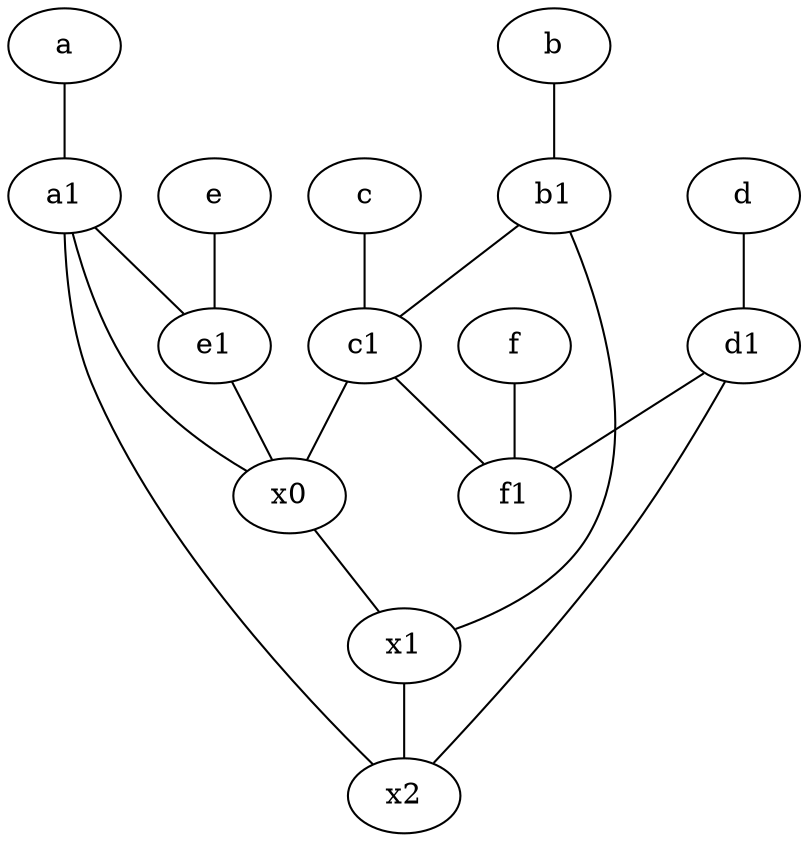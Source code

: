 graph {
	node [labelfontsize=50]
	b [labelfontsize=50 pos="10,4!"]
	d1 [labelfontsize=50 pos="3,5!"]
	a1 [labelfontsize=50 pos="8,3!"]
	d [labelfontsize=50 pos="2,5!"]
	f [labelfontsize=50 pos="3,9!"]
	x2 [labelfontsize=50]
	a [labelfontsize=50 pos="8,2!"]
	x1 [labelfontsize=50]
	f1 [labelfontsize=50 pos="3,8!"]
	c [labelfontsize=50 pos="4.5,2!"]
	b1 [labelfontsize=50 pos="9,4!"]
	e1 [labelfontsize=50 pos="7,7!"]
	e [labelfontsize=50 pos="7,9!"]
	c1 [labelfontsize=50 pos="4.5,3!"]
	x0 [labelfontsize=50]
	a1 -- x2
	a -- a1
	b -- b1
	e1 -- x0
	x1 -- x2
	a1 -- x0
	b1 -- c1
	c1 -- f1
	e -- e1
	d -- d1
	c1 -- x0
	f -- f1
	d1 -- f1
	x0 -- x1
	d1 -- x2
	b1 -- x1
	a1 -- e1
	c -- c1
}
